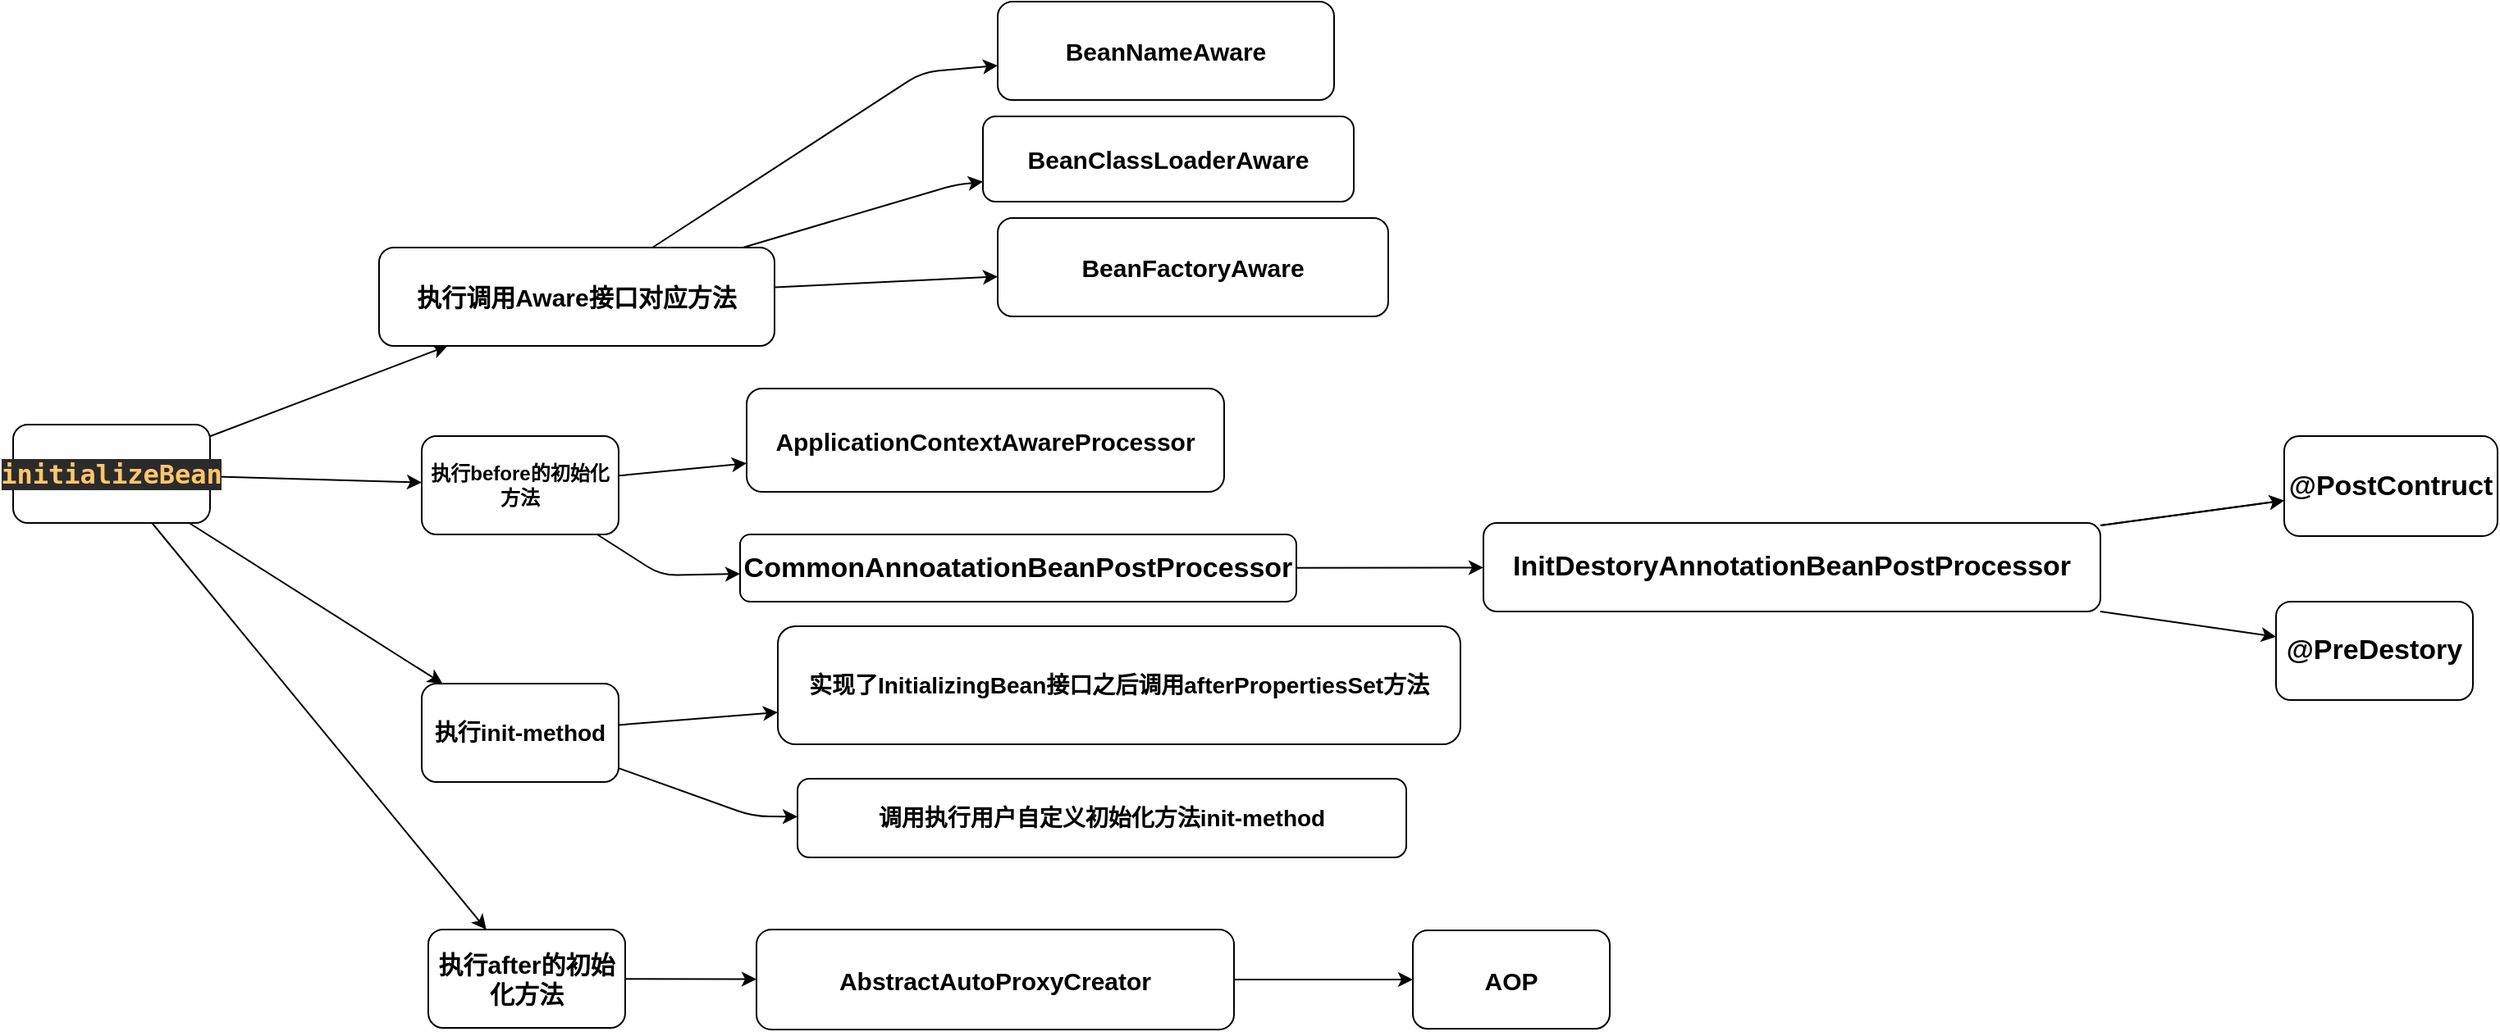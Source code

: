 <mxfile>
    <diagram id="t16SsNMuyzqZtGHPlsDO" name="Page-1">
        <mxGraphModel dx="1112" dy="790" grid="0" gridSize="10" guides="1" tooltips="1" connect="1" arrows="1" fold="1" page="1" pageScale="1" pageWidth="10000000" pageHeight="10000000" math="0" shadow="0">
            <root>
                <mxCell id="0"/>
                <mxCell id="1" parent="0"/>
                <mxCell id="4" value="" style="edgeStyle=none;html=1;fontStyle=1" edge="1" parent="1" source="2" target="3">
                    <mxGeometry relative="1" as="geometry"/>
                </mxCell>
                <mxCell id="6" value="" style="edgeStyle=none;html=1;fontStyle=1" edge="1" parent="1" source="2" target="5">
                    <mxGeometry relative="1" as="geometry"/>
                </mxCell>
                <mxCell id="8" value="" style="edgeStyle=none;html=1;fontStyle=1" edge="1" parent="1" source="2" target="7">
                    <mxGeometry relative="1" as="geometry"/>
                </mxCell>
                <mxCell id="10" value="" style="edgeStyle=none;html=1;fontStyle=1" edge="1" parent="1" source="2" target="9">
                    <mxGeometry relative="1" as="geometry"/>
                </mxCell>
                <mxCell id="2" value="&lt;pre style=&quot;background-color: #2b2b2b ; color: #a9b7c6 ; font-family: &amp;quot;jetbrains mono extrabold&amp;quot; , monospace ; font-size: 12.0pt&quot;&gt;&lt;span style=&quot;color: #ffc66d&quot;&gt;initializeBean&lt;/span&gt;&lt;/pre&gt;" style="rounded=1;whiteSpace=wrap;html=1;fontStyle=1" vertex="1" parent="1">
                    <mxGeometry x="360" y="5069" width="120" height="60" as="geometry"/>
                </mxCell>
                <mxCell id="12" value="" style="edgeStyle=none;html=1;fontStyle=1" edge="1" parent="1" source="3" target="11">
                    <mxGeometry relative="1" as="geometry">
                        <Array as="points">
                            <mxPoint x="914" y="4854"/>
                        </Array>
                    </mxGeometry>
                </mxCell>
                <mxCell id="14" value="" style="edgeStyle=none;html=1;fontStyle=1" edge="1" parent="1" source="3" target="13">
                    <mxGeometry relative="1" as="geometry">
                        <Array as="points">
                            <mxPoint x="933" y="4923"/>
                        </Array>
                    </mxGeometry>
                </mxCell>
                <mxCell id="16" value="" style="edgeStyle=none;html=1;fontStyle=1" edge="1" parent="1" source="3" target="15">
                    <mxGeometry relative="1" as="geometry"/>
                </mxCell>
                <mxCell id="3" value="执行调用Aware接口对应方法" style="whiteSpace=wrap;html=1;rounded=1;fontStyle=1;fontSize=15;" vertex="1" parent="1">
                    <mxGeometry x="583" y="4961" width="241" height="60" as="geometry"/>
                </mxCell>
                <mxCell id="33" value="" style="edgeStyle=none;html=1;fontSize=15;" edge="1" parent="1" source="5" target="32">
                    <mxGeometry relative="1" as="geometry"/>
                </mxCell>
                <mxCell id="5" value="执行after的初始化方法" style="whiteSpace=wrap;html=1;rounded=1;fontStyle=1;fontSize=15;" vertex="1" parent="1">
                    <mxGeometry x="613" y="5377" width="120" height="60" as="geometry"/>
                </mxCell>
                <mxCell id="18" value="" style="edgeStyle=none;html=1;fontStyle=1" edge="1" parent="1" source="7" target="17">
                    <mxGeometry relative="1" as="geometry"/>
                </mxCell>
                <mxCell id="20" value="" style="edgeStyle=none;html=1;fontStyle=1" edge="1" parent="1" source="7" target="19">
                    <mxGeometry relative="1" as="geometry">
                        <Array as="points">
                            <mxPoint x="755" y="5161"/>
                        </Array>
                    </mxGeometry>
                </mxCell>
                <mxCell id="7" value="执行before的初始化方法" style="whiteSpace=wrap;html=1;rounded=1;fontStyle=1" vertex="1" parent="1">
                    <mxGeometry x="609" y="5076" width="120" height="60" as="geometry"/>
                </mxCell>
                <mxCell id="24" value="" style="edgeStyle=none;html=1;fontSize=14;fontStyle=1" edge="1" parent="1" source="9" target="23">
                    <mxGeometry relative="1" as="geometry"/>
                </mxCell>
                <mxCell id="26" value="" style="edgeStyle=none;html=1;fontSize=14;fontStyle=1" edge="1" parent="1" source="9" target="25">
                    <mxGeometry relative="1" as="geometry">
                        <Array as="points">
                            <mxPoint x="811" y="5308"/>
                        </Array>
                    </mxGeometry>
                </mxCell>
                <mxCell id="9" value="执行init-method" style="whiteSpace=wrap;html=1;rounded=1;fontStyle=1;fontSize=14;" vertex="1" parent="1">
                    <mxGeometry x="609" y="5227" width="120" height="60" as="geometry"/>
                </mxCell>
                <mxCell id="11" value="BeanNameAware" style="whiteSpace=wrap;html=1;rounded=1;fontStyle=1;fontSize=15;" vertex="1" parent="1">
                    <mxGeometry x="960" y="4811" width="205" height="60" as="geometry"/>
                </mxCell>
                <mxCell id="13" value="BeanClassLoaderAware" style="whiteSpace=wrap;html=1;rounded=1;fontStyle=1;fontSize=15;" vertex="1" parent="1">
                    <mxGeometry x="951" y="4881" width="226" height="52" as="geometry"/>
                </mxCell>
                <mxCell id="15" value="BeanFactoryAware" style="whiteSpace=wrap;html=1;rounded=1;fontStyle=1;fontSize=15;" vertex="1" parent="1">
                    <mxGeometry x="960" y="4943" width="238" height="60" as="geometry"/>
                </mxCell>
                <mxCell id="17" value="ApplicationContextAwareProcessor" style="whiteSpace=wrap;html=1;rounded=1;fontStyle=1;fontSize=15;" vertex="1" parent="1">
                    <mxGeometry x="807" y="5047" width="291" height="63" as="geometry"/>
                </mxCell>
                <mxCell id="22" value="" style="edgeStyle=none;html=1;fontSize=17;fontStyle=1" edge="1" parent="1" source="19" target="21">
                    <mxGeometry relative="1" as="geometry"/>
                </mxCell>
                <mxCell id="19" value="CommonAnnoatationBeanPostProcessor" style="whiteSpace=wrap;html=1;rounded=1;fontStyle=1;fontSize=17;" vertex="1" parent="1">
                    <mxGeometry x="803" y="5136" width="339" height="41" as="geometry"/>
                </mxCell>
                <mxCell id="28" value="" style="edgeStyle=none;html=1;fontSize=15;" edge="1" parent="1" source="21" target="27">
                    <mxGeometry relative="1" as="geometry"/>
                </mxCell>
                <mxCell id="29" value="" style="edgeStyle=none;html=1;fontSize=15;" edge="1" parent="1" source="21" target="27">
                    <mxGeometry relative="1" as="geometry"/>
                </mxCell>
                <mxCell id="31" value="" style="edgeStyle=none;html=1;fontSize=15;" edge="1" parent="1" source="21" target="30">
                    <mxGeometry relative="1" as="geometry"/>
                </mxCell>
                <mxCell id="21" value="InitDestoryAnnotationBeanPostProcessor" style="whiteSpace=wrap;html=1;fontSize=17;rounded=1;fontStyle=1;" vertex="1" parent="1">
                    <mxGeometry x="1256" y="5129" width="376" height="54" as="geometry"/>
                </mxCell>
                <mxCell id="23" value="实现了InitializingBean接口之后调用afterPropertiesSet方法" style="whiteSpace=wrap;html=1;fontSize=14;rounded=1;fontStyle=1;" vertex="1" parent="1">
                    <mxGeometry x="826" y="5192" width="416" height="72" as="geometry"/>
                </mxCell>
                <mxCell id="25" value="调用执行用户自定义初始化方法init-method" style="whiteSpace=wrap;html=1;fontSize=14;rounded=1;fontStyle=1;" vertex="1" parent="1">
                    <mxGeometry x="838" y="5285" width="371" height="48" as="geometry"/>
                </mxCell>
                <mxCell id="27" value="@PostContruct" style="whiteSpace=wrap;html=1;fontSize=17;rounded=1;fontStyle=1;" vertex="1" parent="1">
                    <mxGeometry x="1744" y="5076" width="130" height="61" as="geometry"/>
                </mxCell>
                <mxCell id="30" value="@PreDestory" style="whiteSpace=wrap;html=1;fontSize=17;rounded=1;fontStyle=1;" vertex="1" parent="1">
                    <mxGeometry x="1739" y="5177" width="120" height="60" as="geometry"/>
                </mxCell>
                <mxCell id="36" value="" style="edgeStyle=none;html=1;fontSize=15;" edge="1" parent="1" source="32" target="35">
                    <mxGeometry relative="1" as="geometry"/>
                </mxCell>
                <mxCell id="32" value="AbstractAutoProxyCreator" style="whiteSpace=wrap;html=1;fontSize=15;rounded=1;fontStyle=1;" vertex="1" parent="1">
                    <mxGeometry x="813" y="5377" width="291" height="61" as="geometry"/>
                </mxCell>
                <mxCell id="35" value="AOP" style="whiteSpace=wrap;html=1;fontSize=15;rounded=1;fontStyle=1;" vertex="1" parent="1">
                    <mxGeometry x="1213" y="5377.5" width="120" height="60" as="geometry"/>
                </mxCell>
            </root>
        </mxGraphModel>
    </diagram>
</mxfile>
